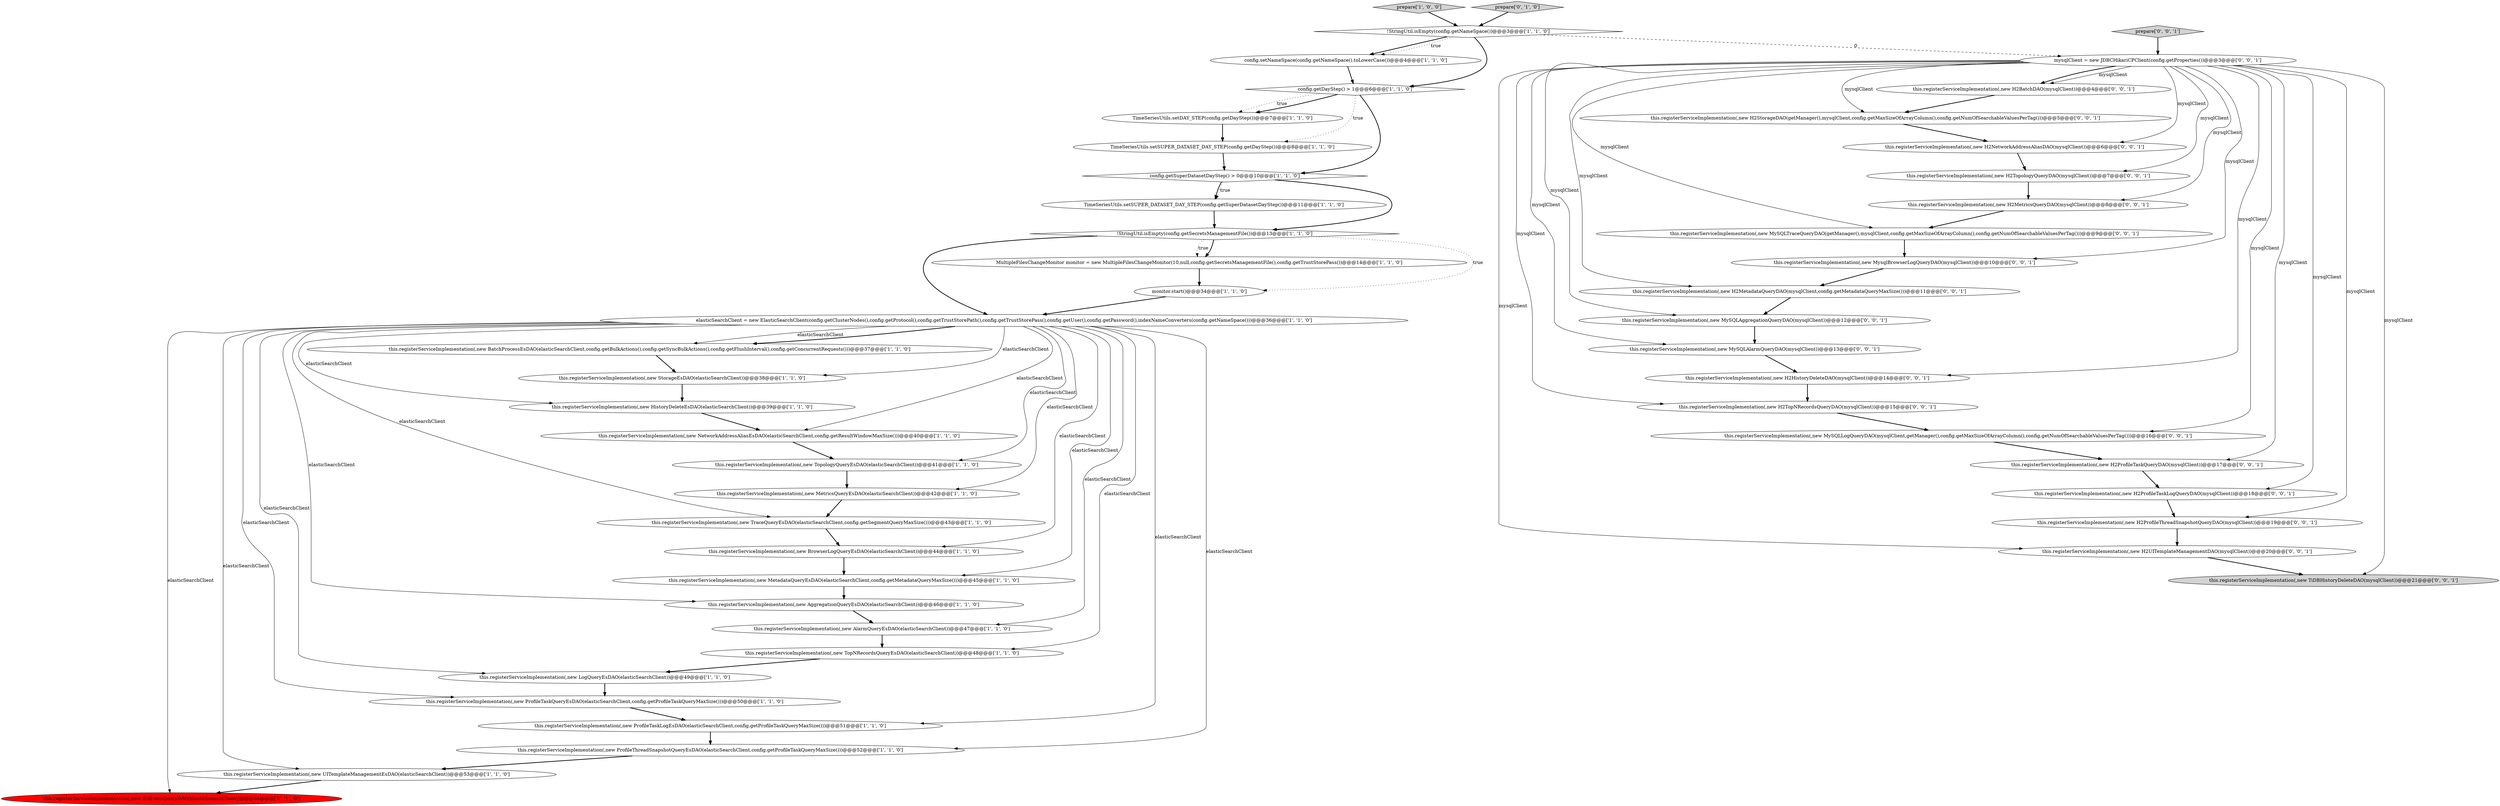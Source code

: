 digraph {
45 [style = filled, label = "this.registerServiceImplementation(,new H2BatchDAO(mysqlClient))@@@4@@@['0', '0', '1']", fillcolor = white, shape = ellipse image = "AAA0AAABBB3BBB"];
3 [style = filled, label = "monitor.start()@@@34@@@['1', '1', '0']", fillcolor = white, shape = ellipse image = "AAA0AAABBB1BBB"];
4 [style = filled, label = "this.registerServiceImplementation(,new TopologyQueryEsDAO(elasticSearchClient))@@@41@@@['1', '1', '0']", fillcolor = white, shape = ellipse image = "AAA0AAABBB1BBB"];
17 [style = filled, label = "this.registerServiceImplementation(,new BrowserLogQueryEsDAO(elasticSearchClient))@@@44@@@['1', '1', '0']", fillcolor = white, shape = ellipse image = "AAA0AAABBB1BBB"];
19 [style = filled, label = "this.registerServiceImplementation(,new NetworkAddressAliasEsDAO(elasticSearchClient,config.getResultWindowMaxSize()))@@@40@@@['1', '1', '0']", fillcolor = white, shape = ellipse image = "AAA0AAABBB1BBB"];
41 [style = filled, label = "mysqlClient = new JDBCHikariCPClient(config.getProperties())@@@3@@@['0', '0', '1']", fillcolor = white, shape = ellipse image = "AAA0AAABBB3BBB"];
31 [style = filled, label = "this.registerServiceImplementation(,new H2StorageDAO(getManager(),mysqlClient,config.getMaxSizeOfArrayColumn(),config.getNumOfSearchableValuesPerTag()))@@@5@@@['0', '0', '1']", fillcolor = white, shape = ellipse image = "AAA0AAABBB3BBB"];
8 [style = filled, label = "this.registerServiceImplementation(,new MetricsQueryEsDAO(elasticSearchClient))@@@42@@@['1', '1', '0']", fillcolor = white, shape = ellipse image = "AAA0AAABBB1BBB"];
15 [style = filled, label = "this.registerServiceImplementation(,new BatchProcessEsDAO(elasticSearchClient,config.getBulkActions(),config.getSyncBulkActions(),config.getFlushInterval(),config.getConcurrentRequests()))@@@37@@@['1', '1', '0']", fillcolor = white, shape = ellipse image = "AAA0AAABBB1BBB"];
38 [style = filled, label = "this.registerServiceImplementation(,new H2UITemplateManagementDAO(mysqlClient))@@@20@@@['0', '0', '1']", fillcolor = white, shape = ellipse image = "AAA0AAABBB3BBB"];
34 [style = filled, label = "this.registerServiceImplementation(,new H2ProfileTaskQueryDAO(mysqlClient))@@@17@@@['0', '0', '1']", fillcolor = white, shape = ellipse image = "AAA0AAABBB3BBB"];
49 [style = filled, label = "this.registerServiceImplementation(,new H2TopNRecordsQueryDAO(mysqlClient))@@@15@@@['0', '0', '1']", fillcolor = white, shape = ellipse image = "AAA0AAABBB3BBB"];
23 [style = filled, label = "this.registerServiceImplementation(,new ProfileTaskQueryEsDAO(elasticSearchClient,config.getProfileTaskQueryMaxSize()))@@@50@@@['1', '1', '0']", fillcolor = white, shape = ellipse image = "AAA0AAABBB1BBB"];
47 [style = filled, label = "this.registerServiceImplementation(,new MySQLAggregationQueryDAO(mysqlClient))@@@12@@@['0', '0', '1']", fillcolor = white, shape = ellipse image = "AAA0AAABBB3BBB"];
1 [style = filled, label = "this.registerServiceImplementation(,new StorageEsDAO(elasticSearchClient))@@@38@@@['1', '1', '0']", fillcolor = white, shape = ellipse image = "AAA0AAABBB1BBB"];
46 [style = filled, label = "this.registerServiceImplementation(,new H2NetworkAddressAliasDAO(mysqlClient))@@@6@@@['0', '0', '1']", fillcolor = white, shape = ellipse image = "AAA0AAABBB3BBB"];
33 [style = filled, label = "prepare['0', '0', '1']", fillcolor = lightgray, shape = diamond image = "AAA0AAABBB3BBB"];
0 [style = filled, label = "TimeSeriesUtils.setSUPER_DATASET_DAY_STEP(config.getSuperDatasetDayStep())@@@11@@@['1', '1', '0']", fillcolor = white, shape = ellipse image = "AAA0AAABBB1BBB"];
26 [style = filled, label = "config.setNameSpace(config.getNameSpace().toLowerCase())@@@4@@@['1', '1', '0']", fillcolor = white, shape = ellipse image = "AAA0AAABBB1BBB"];
20 [style = filled, label = "!StringUtil.isEmpty(config.getSecretsManagementFile())@@@13@@@['1', '1', '0']", fillcolor = white, shape = diamond image = "AAA0AAABBB1BBB"];
21 [style = filled, label = "this.registerServiceImplementation(,new AggregationQueryEsDAO(elasticSearchClient))@@@46@@@['1', '1', '0']", fillcolor = white, shape = ellipse image = "AAA0AAABBB1BBB"];
36 [style = filled, label = "this.registerServiceImplementation(,new MysqlBrowserLogQueryDAO(mysqlClient))@@@10@@@['0', '0', '1']", fillcolor = white, shape = ellipse image = "AAA0AAABBB3BBB"];
6 [style = filled, label = "this.registerServiceImplementation(,new TraceQueryEsDAO(elasticSearchClient,config.getSegmentQueryMaxSize()))@@@43@@@['1', '1', '0']", fillcolor = white, shape = ellipse image = "AAA0AAABBB1BBB"];
30 [style = filled, label = "this.registerServiceImplementation(,new ESEventQueryDAO(elasticSearchClient))@@@54@@@['0', '1', '0']", fillcolor = red, shape = ellipse image = "AAA1AAABBB2BBB"];
11 [style = filled, label = "this.registerServiceImplementation(,new LogQueryEsDAO(elasticSearchClient))@@@49@@@['1', '1', '0']", fillcolor = white, shape = ellipse image = "AAA0AAABBB1BBB"];
42 [style = filled, label = "this.registerServiceImplementation(,new MySQLTraceQueryDAO(getManager(),mysqlClient,config.getMaxSizeOfArrayColumn(),config.getNumOfSearchableValuesPerTag()))@@@9@@@['0', '0', '1']", fillcolor = white, shape = ellipse image = "AAA0AAABBB3BBB"];
43 [style = filled, label = "this.registerServiceImplementation(,new H2ProfileTaskLogQueryDAO(mysqlClient))@@@18@@@['0', '0', '1']", fillcolor = white, shape = ellipse image = "AAA0AAABBB3BBB"];
22 [style = filled, label = "this.registerServiceImplementation(,new ProfileThreadSnapshotQueryEsDAO(elasticSearchClient,config.getProfileTaskQueryMaxSize()))@@@52@@@['1', '1', '0']", fillcolor = white, shape = ellipse image = "AAA0AAABBB1BBB"];
7 [style = filled, label = "this.registerServiceImplementation(,new TopNRecordsQueryEsDAO(elasticSearchClient))@@@48@@@['1', '1', '0']", fillcolor = white, shape = ellipse image = "AAA0AAABBB1BBB"];
9 [style = filled, label = "this.registerServiceImplementation(,new ProfileTaskLogEsDAO(elasticSearchClient,config.getProfileTaskQueryMaxSize()))@@@51@@@['1', '1', '0']", fillcolor = white, shape = ellipse image = "AAA0AAABBB1BBB"];
14 [style = filled, label = "MultipleFilesChangeMonitor monitor = new MultipleFilesChangeMonitor(10,null,config.getSecretsManagementFile(),config.getTrustStorePass())@@@14@@@['1', '1', '0']", fillcolor = white, shape = ellipse image = "AAA0AAABBB1BBB"];
25 [style = filled, label = "prepare['1', '0', '0']", fillcolor = lightgray, shape = diamond image = "AAA0AAABBB1BBB"];
2 [style = filled, label = "TimeSeriesUtils.setDAY_STEP(config.getDayStep())@@@7@@@['1', '1', '0']", fillcolor = white, shape = ellipse image = "AAA0AAABBB1BBB"];
40 [style = filled, label = "this.registerServiceImplementation(,new MySQLLogQueryDAO(mysqlClient,getManager(),config.getMaxSizeOfArrayColumn(),config.getNumOfSearchableValuesPerTag()))@@@16@@@['0', '0', '1']", fillcolor = white, shape = ellipse image = "AAA0AAABBB3BBB"];
5 [style = filled, label = "this.registerServiceImplementation(,new AlarmQueryEsDAO(elasticSearchClient))@@@47@@@['1', '1', '0']", fillcolor = white, shape = ellipse image = "AAA0AAABBB1BBB"];
16 [style = filled, label = "!StringUtil.isEmpty(config.getNameSpace())@@@3@@@['1', '1', '0']", fillcolor = white, shape = diamond image = "AAA0AAABBB1BBB"];
24 [style = filled, label = "config.getDayStep() > 1@@@6@@@['1', '1', '0']", fillcolor = white, shape = diamond image = "AAA0AAABBB1BBB"];
10 [style = filled, label = "elasticSearchClient = new ElasticSearchClient(config.getClusterNodes(),config.getProtocol(),config.getTrustStorePath(),config.getTrustStorePass(),config.getUser(),config.getPassword(),indexNameConverters(config.getNameSpace()))@@@36@@@['1', '1', '0']", fillcolor = white, shape = ellipse image = "AAA0AAABBB1BBB"];
32 [style = filled, label = "this.registerServiceImplementation(,new H2TopologyQueryDAO(mysqlClient))@@@7@@@['0', '0', '1']", fillcolor = white, shape = ellipse image = "AAA0AAABBB3BBB"];
29 [style = filled, label = "prepare['0', '1', '0']", fillcolor = lightgray, shape = diamond image = "AAA0AAABBB2BBB"];
12 [style = filled, label = "TimeSeriesUtils.setSUPER_DATASET_DAY_STEP(config.getDayStep())@@@8@@@['1', '1', '0']", fillcolor = white, shape = ellipse image = "AAA0AAABBB1BBB"];
48 [style = filled, label = "this.registerServiceImplementation(,new MySQLAlarmQueryDAO(mysqlClient))@@@13@@@['0', '0', '1']", fillcolor = white, shape = ellipse image = "AAA0AAABBB3BBB"];
35 [style = filled, label = "this.registerServiceImplementation(,new H2MetricsQueryDAO(mysqlClient))@@@8@@@['0', '0', '1']", fillcolor = white, shape = ellipse image = "AAA0AAABBB3BBB"];
50 [style = filled, label = "this.registerServiceImplementation(,new H2ProfileThreadSnapshotQueryDAO(mysqlClient))@@@19@@@['0', '0', '1']", fillcolor = white, shape = ellipse image = "AAA0AAABBB3BBB"];
28 [style = filled, label = "this.registerServiceImplementation(,new UITemplateManagementEsDAO(elasticSearchClient))@@@53@@@['1', '1', '0']", fillcolor = white, shape = ellipse image = "AAA0AAABBB1BBB"];
27 [style = filled, label = "this.registerServiceImplementation(,new HistoryDeleteEsDAO(elasticSearchClient))@@@39@@@['1', '1', '0']", fillcolor = white, shape = ellipse image = "AAA0AAABBB1BBB"];
13 [style = filled, label = "config.getSuperDatasetDayStep() > 0@@@10@@@['1', '1', '0']", fillcolor = white, shape = diamond image = "AAA0AAABBB1BBB"];
37 [style = filled, label = "this.registerServiceImplementation(,new H2HistoryDeleteDAO(mysqlClient))@@@14@@@['0', '0', '1']", fillcolor = white, shape = ellipse image = "AAA0AAABBB3BBB"];
44 [style = filled, label = "this.registerServiceImplementation(,new TiDBHistoryDeleteDAO(mysqlClient))@@@21@@@['0', '0', '1']", fillcolor = lightgray, shape = ellipse image = "AAA0AAABBB3BBB"];
39 [style = filled, label = "this.registerServiceImplementation(,new H2MetadataQueryDAO(mysqlClient,config.getMetadataQueryMaxSize()))@@@11@@@['0', '0', '1']", fillcolor = white, shape = ellipse image = "AAA0AAABBB3BBB"];
18 [style = filled, label = "this.registerServiceImplementation(,new MetadataQueryEsDAO(elasticSearchClient,config.getMetadataQueryMaxSize()))@@@45@@@['1', '1', '0']", fillcolor = white, shape = ellipse image = "AAA0AAABBB1BBB"];
14->3 [style = bold, label=""];
32->35 [style = bold, label=""];
24->12 [style = dotted, label="true"];
41->44 [style = solid, label="mysqlClient"];
37->49 [style = bold, label=""];
38->44 [style = bold, label=""];
1->27 [style = bold, label=""];
8->6 [style = bold, label=""];
45->31 [style = bold, label=""];
41->36 [style = solid, label="mysqlClient"];
41->45 [style = solid, label="mysqlClient"];
10->7 [style = solid, label="elasticSearchClient"];
4->8 [style = bold, label=""];
41->45 [style = bold, label=""];
27->19 [style = bold, label=""];
39->47 [style = bold, label=""];
31->46 [style = bold, label=""];
49->40 [style = bold, label=""];
10->19 [style = solid, label="elasticSearchClient"];
41->37 [style = solid, label="mysqlClient"];
41->39 [style = solid, label="mysqlClient"];
48->37 [style = bold, label=""];
7->11 [style = bold, label=""];
28->30 [style = bold, label=""];
47->48 [style = bold, label=""];
10->27 [style = solid, label="elasticSearchClient"];
16->26 [style = bold, label=""];
33->41 [style = bold, label=""];
20->14 [style = bold, label=""];
40->34 [style = bold, label=""];
26->24 [style = bold, label=""];
3->10 [style = bold, label=""];
16->41 [style = dashed, label="0"];
10->9 [style = solid, label="elasticSearchClient"];
13->0 [style = dotted, label="true"];
20->3 [style = dotted, label="true"];
5->7 [style = bold, label=""];
41->35 [style = solid, label="mysqlClient"];
41->46 [style = solid, label="mysqlClient"];
10->6 [style = solid, label="elasticSearchClient"];
0->20 [style = bold, label=""];
10->4 [style = solid, label="elasticSearchClient"];
41->49 [style = solid, label="mysqlClient"];
41->34 [style = solid, label="mysqlClient"];
10->22 [style = solid, label="elasticSearchClient"];
29->16 [style = bold, label=""];
13->0 [style = bold, label=""];
24->13 [style = bold, label=""];
9->22 [style = bold, label=""];
6->17 [style = bold, label=""];
35->42 [style = bold, label=""];
10->21 [style = solid, label="elasticSearchClient"];
16->24 [style = bold, label=""];
41->32 [style = solid, label="mysqlClient"];
20->14 [style = dotted, label="true"];
22->28 [style = bold, label=""];
25->16 [style = bold, label=""];
10->28 [style = solid, label="elasticSearchClient"];
36->39 [style = bold, label=""];
12->13 [style = bold, label=""];
21->5 [style = bold, label=""];
10->11 [style = solid, label="elasticSearchClient"];
10->15 [style = solid, label="elasticSearchClient"];
18->21 [style = bold, label=""];
34->43 [style = bold, label=""];
46->32 [style = bold, label=""];
41->40 [style = solid, label="mysqlClient"];
10->18 [style = solid, label="elasticSearchClient"];
15->1 [style = bold, label=""];
41->47 [style = solid, label="mysqlClient"];
41->42 [style = solid, label="mysqlClient"];
43->50 [style = bold, label=""];
10->15 [style = bold, label=""];
24->2 [style = bold, label=""];
41->31 [style = solid, label="mysqlClient"];
42->36 [style = bold, label=""];
10->5 [style = solid, label="elasticSearchClient"];
10->23 [style = solid, label="elasticSearchClient"];
41->43 [style = solid, label="mysqlClient"];
2->12 [style = bold, label=""];
16->26 [style = dotted, label="true"];
20->10 [style = bold, label=""];
41->38 [style = solid, label="mysqlClient"];
10->8 [style = solid, label="elasticSearchClient"];
10->1 [style = solid, label="elasticSearchClient"];
50->38 [style = bold, label=""];
41->50 [style = solid, label="mysqlClient"];
17->18 [style = bold, label=""];
24->2 [style = dotted, label="true"];
10->30 [style = solid, label="elasticSearchClient"];
19->4 [style = bold, label=""];
23->9 [style = bold, label=""];
11->23 [style = bold, label=""];
10->17 [style = solid, label="elasticSearchClient"];
41->48 [style = solid, label="mysqlClient"];
13->20 [style = bold, label=""];
}
